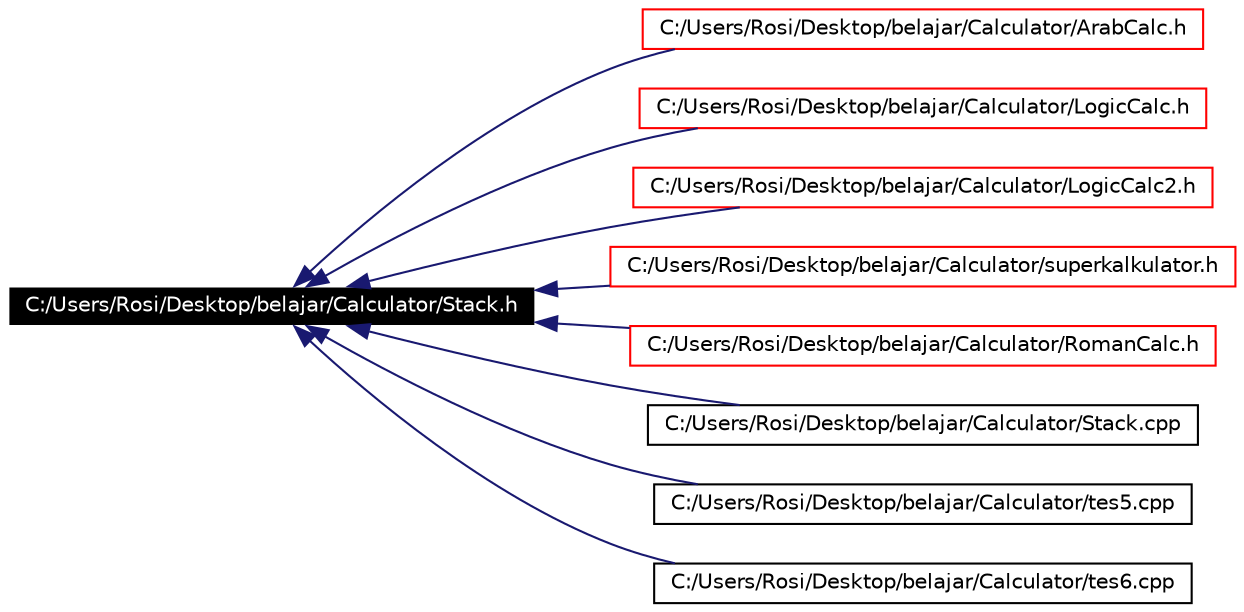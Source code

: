 digraph G
{
  bgcolor="transparent";
  edge [fontname="Helvetica",fontsize=10,labelfontname="Helvetica",labelfontsize=10];
  node [fontname="Helvetica",fontsize=10,shape=record];
  rankdir=LR;
  Node1 [label="C:/Users/Rosi/Desktop/belajar/Calculator/Stack.h",height=0.2,width=0.4,color="white", fillcolor="black", style="filled" fontcolor="white"];
  Node1 -> Node2 [dir=back,color="midnightblue",fontsize=10,style="solid"];
  Node2 [label="C:/Users/Rosi/Desktop/belajar/Calculator/ArabCalc.h",height=0.2,width=0.4,color="red",URL="$_arab_calc_8h-source.html"];
  Node1 -> Node3 [dir=back,color="midnightblue",fontsize=10,style="solid"];
  Node3 [label="C:/Users/Rosi/Desktop/belajar/Calculator/LogicCalc.h",height=0.2,width=0.4,color="red",URL="$_logic_calc_8h-source.html"];
  Node1 -> Node4 [dir=back,color="midnightblue",fontsize=10,style="solid"];
  Node4 [label="C:/Users/Rosi/Desktop/belajar/Calculator/LogicCalc2.h",height=0.2,width=0.4,color="red",URL="$_logic_calc2_8h-source.html"];
  Node1 -> Node5 [dir=back,color="midnightblue",fontsize=10,style="solid"];
  Node5 [label="C:/Users/Rosi/Desktop/belajar/Calculator/superkalkulator.h",height=0.2,width=0.4,color="red",URL="$superkalkulator_8h-source.html"];
  Node1 -> Node6 [dir=back,color="midnightblue",fontsize=10,style="solid"];
  Node6 [label="C:/Users/Rosi/Desktop/belajar/Calculator/RomanCalc.h",height=0.2,width=0.4,color="red",URL="$_roman_calc_8h-source.html"];
  Node1 -> Node7 [dir=back,color="midnightblue",fontsize=10,style="solid"];
  Node7 [label="C:/Users/Rosi/Desktop/belajar/Calculator/Stack.cpp",height=0.2,width=0.4,color="black",URL="$_stack_8cpp-source.html"];
  Node1 -> Node8 [dir=back,color="midnightblue",fontsize=10,style="solid"];
  Node8 [label="C:/Users/Rosi/Desktop/belajar/Calculator/tes5.cpp",height=0.2,width=0.4,color="black",URL="$tes5_8cpp-source.html"];
  Node1 -> Node9 [dir=back,color="midnightblue",fontsize=10,style="solid"];
  Node9 [label="C:/Users/Rosi/Desktop/belajar/Calculator/tes6.cpp",height=0.2,width=0.4,color="black",URL="$tes6_8cpp-source.html"];
}
